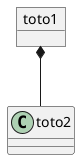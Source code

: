 {
  "sha1": "g7v56ndmyl539uelvmolmbm44wv4uq",
  "insertion": {
    "when": "2024-06-01T09:03:07.350Z",
    "user": "plantuml@gmail.com"
  }
}
@startuml
object toto1
toto1 *-- toto2
@enduml
